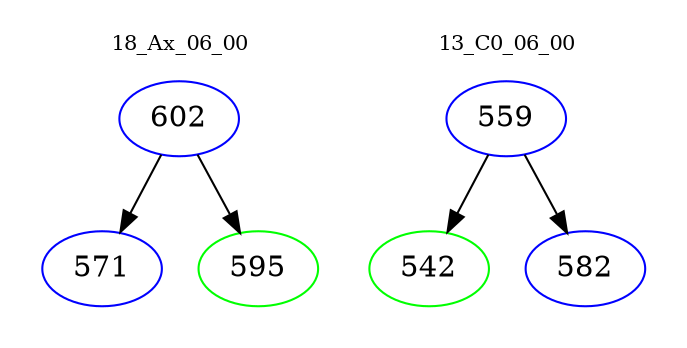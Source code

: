 digraph{
subgraph cluster_0 {
color = white
label = "18_Ax_06_00";
fontsize=10;
T0_602 [label="602", color="blue"]
T0_602 -> T0_571 [color="black"]
T0_571 [label="571", color="blue"]
T0_602 -> T0_595 [color="black"]
T0_595 [label="595", color="green"]
}
subgraph cluster_1 {
color = white
label = "13_C0_06_00";
fontsize=10;
T1_559 [label="559", color="blue"]
T1_559 -> T1_542 [color="black"]
T1_542 [label="542", color="green"]
T1_559 -> T1_582 [color="black"]
T1_582 [label="582", color="blue"]
}
}

